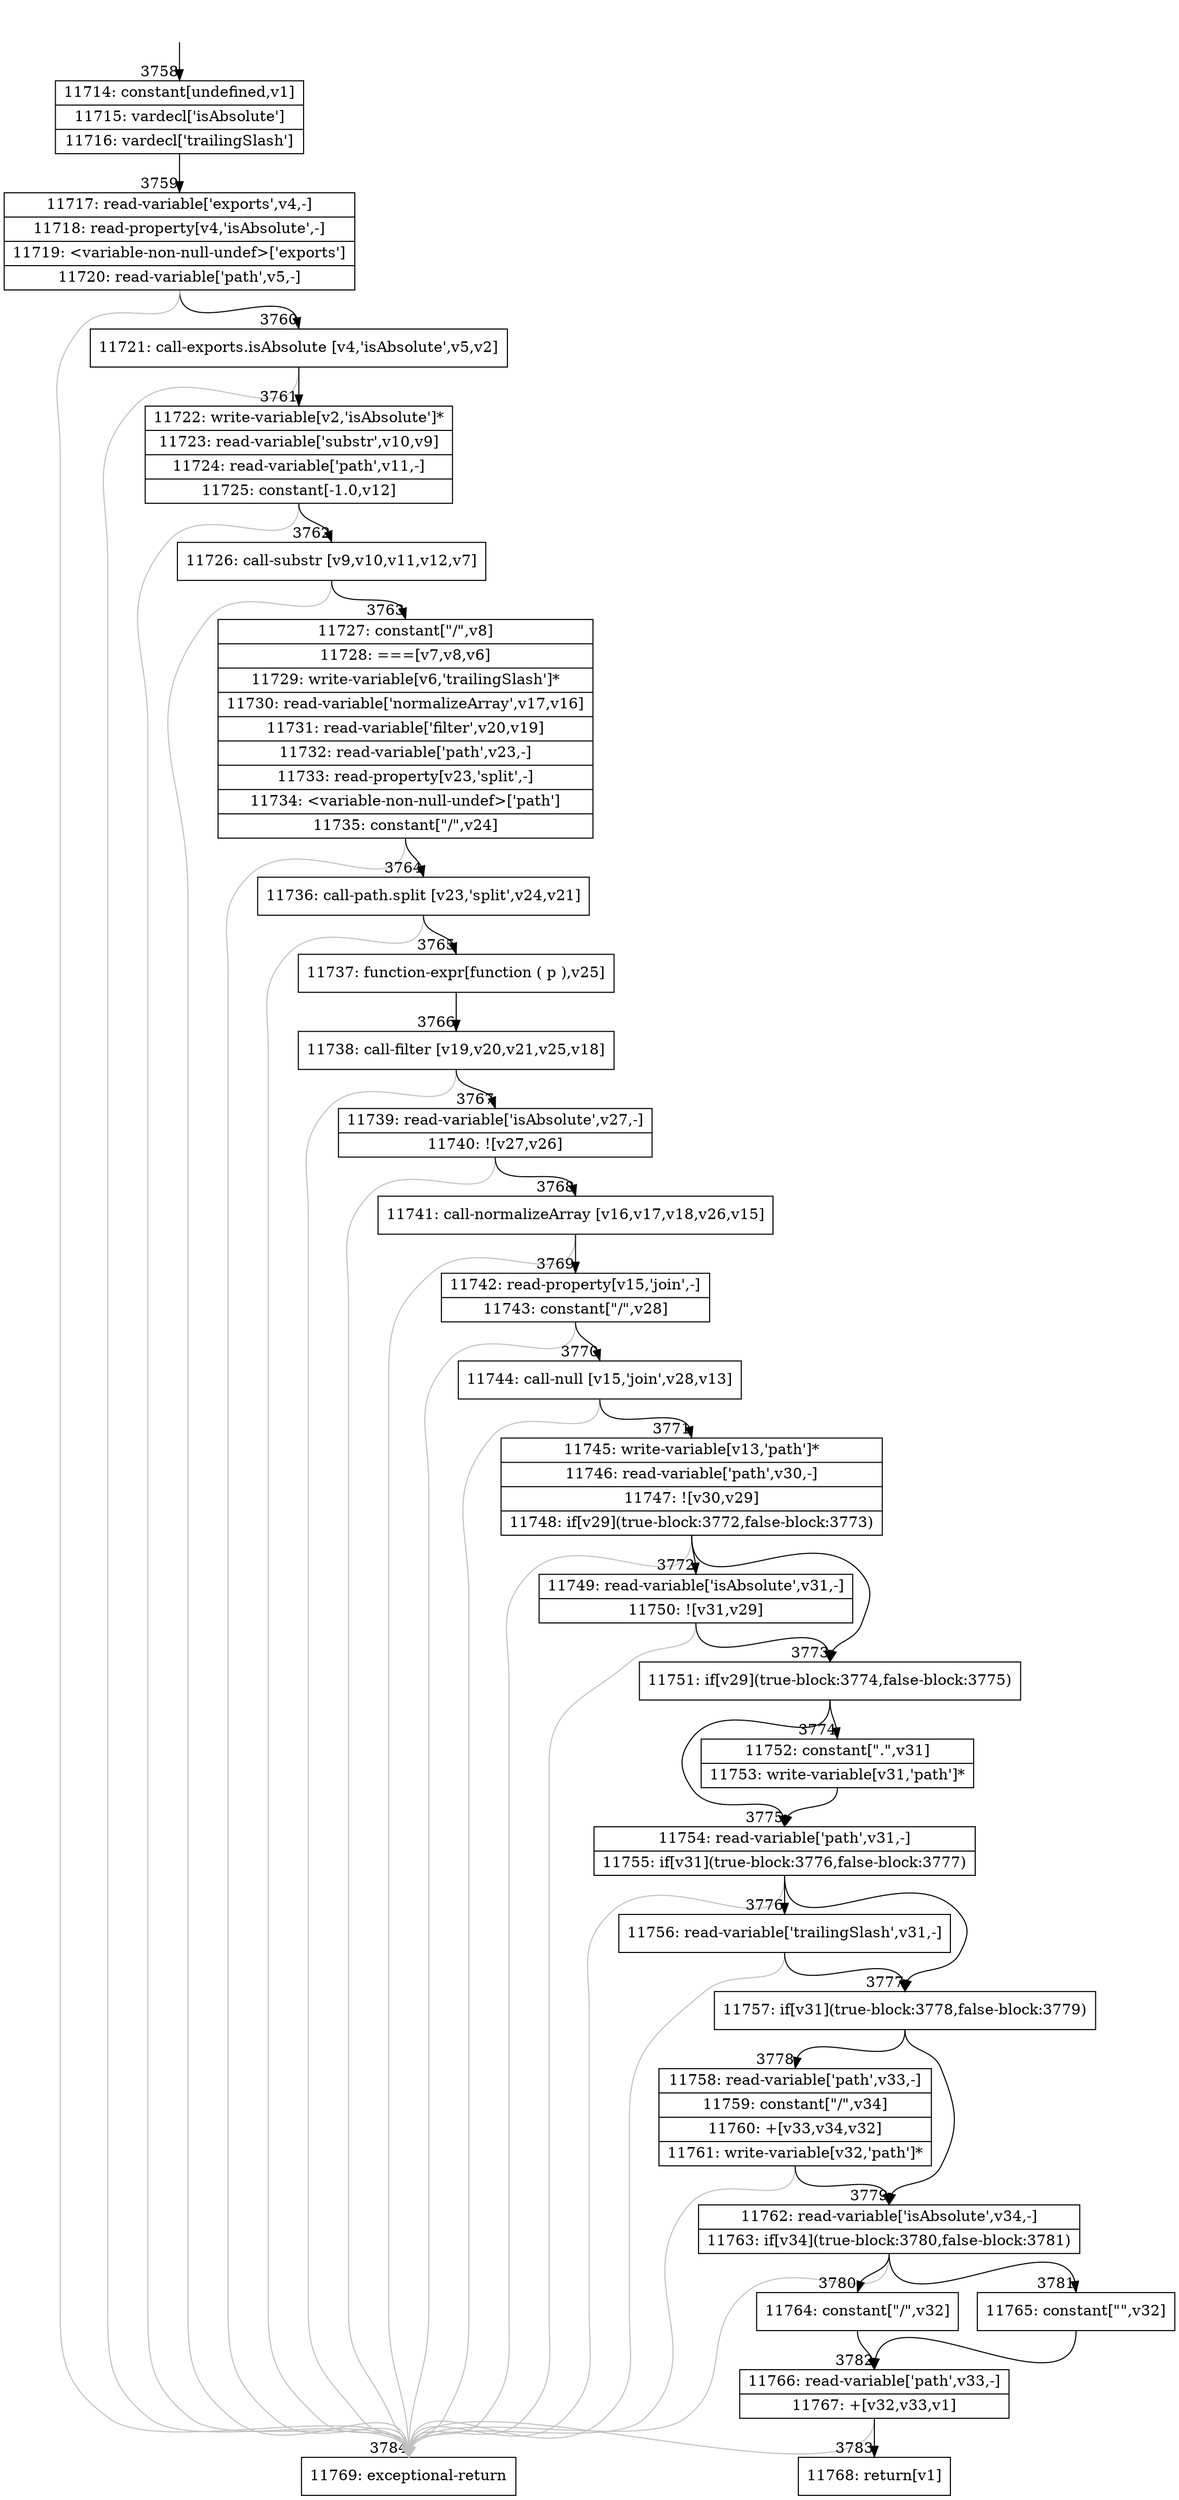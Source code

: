 digraph {
rankdir="TD"
BB_entry218[shape=none,label=""];
BB_entry218 -> BB3758 [tailport=s, headport=n, headlabel="    3758"]
BB3758 [shape=record label="{11714: constant[undefined,v1]|11715: vardecl['isAbsolute']|11716: vardecl['trailingSlash']}" ] 
BB3758 -> BB3759 [tailport=s, headport=n, headlabel="      3759"]
BB3759 [shape=record label="{11717: read-variable['exports',v4,-]|11718: read-property[v4,'isAbsolute',-]|11719: \<variable-non-null-undef\>['exports']|11720: read-variable['path',v5,-]}" ] 
BB3759 -> BB3760 [tailport=s, headport=n, headlabel="      3760"]
BB3759 -> BB3784 [tailport=s, headport=n, color=gray, headlabel="      3784"]
BB3760 [shape=record label="{11721: call-exports.isAbsolute [v4,'isAbsolute',v5,v2]}" ] 
BB3760 -> BB3761 [tailport=s, headport=n, headlabel="      3761"]
BB3760 -> BB3784 [tailport=s, headport=n, color=gray]
BB3761 [shape=record label="{11722: write-variable[v2,'isAbsolute']*|11723: read-variable['substr',v10,v9]|11724: read-variable['path',v11,-]|11725: constant[-1.0,v12]}" ] 
BB3761 -> BB3762 [tailport=s, headport=n, headlabel="      3762"]
BB3761 -> BB3784 [tailport=s, headport=n, color=gray]
BB3762 [shape=record label="{11726: call-substr [v9,v10,v11,v12,v7]}" ] 
BB3762 -> BB3763 [tailport=s, headport=n, headlabel="      3763"]
BB3762 -> BB3784 [tailport=s, headport=n, color=gray]
BB3763 [shape=record label="{11727: constant[\"/\",v8]|11728: ===[v7,v8,v6]|11729: write-variable[v6,'trailingSlash']*|11730: read-variable['normalizeArray',v17,v16]|11731: read-variable['filter',v20,v19]|11732: read-variable['path',v23,-]|11733: read-property[v23,'split',-]|11734: \<variable-non-null-undef\>['path']|11735: constant[\"/\",v24]}" ] 
BB3763 -> BB3764 [tailport=s, headport=n, headlabel="      3764"]
BB3763 -> BB3784 [tailport=s, headport=n, color=gray]
BB3764 [shape=record label="{11736: call-path.split [v23,'split',v24,v21]}" ] 
BB3764 -> BB3765 [tailport=s, headport=n, headlabel="      3765"]
BB3764 -> BB3784 [tailport=s, headport=n, color=gray]
BB3765 [shape=record label="{11737: function-expr[function ( p ),v25]}" ] 
BB3765 -> BB3766 [tailport=s, headport=n, headlabel="      3766"]
BB3766 [shape=record label="{11738: call-filter [v19,v20,v21,v25,v18]}" ] 
BB3766 -> BB3767 [tailport=s, headport=n, headlabel="      3767"]
BB3766 -> BB3784 [tailport=s, headport=n, color=gray]
BB3767 [shape=record label="{11739: read-variable['isAbsolute',v27,-]|11740: ![v27,v26]}" ] 
BB3767 -> BB3768 [tailport=s, headport=n, headlabel="      3768"]
BB3767 -> BB3784 [tailport=s, headport=n, color=gray]
BB3768 [shape=record label="{11741: call-normalizeArray [v16,v17,v18,v26,v15]}" ] 
BB3768 -> BB3769 [tailport=s, headport=n, headlabel="      3769"]
BB3768 -> BB3784 [tailport=s, headport=n, color=gray]
BB3769 [shape=record label="{11742: read-property[v15,'join',-]|11743: constant[\"/\",v28]}" ] 
BB3769 -> BB3770 [tailport=s, headport=n, headlabel="      3770"]
BB3769 -> BB3784 [tailport=s, headport=n, color=gray]
BB3770 [shape=record label="{11744: call-null [v15,'join',v28,v13]}" ] 
BB3770 -> BB3771 [tailport=s, headport=n, headlabel="      3771"]
BB3770 -> BB3784 [tailport=s, headport=n, color=gray]
BB3771 [shape=record label="{11745: write-variable[v13,'path']*|11746: read-variable['path',v30,-]|11747: ![v30,v29]|11748: if[v29](true-block:3772,false-block:3773)}" ] 
BB3771 -> BB3773 [tailport=s, headport=n, headlabel="      3773"]
BB3771 -> BB3772 [tailport=s, headport=n, headlabel="      3772"]
BB3771 -> BB3784 [tailport=s, headport=n, color=gray]
BB3772 [shape=record label="{11749: read-variable['isAbsolute',v31,-]|11750: ![v31,v29]}" ] 
BB3772 -> BB3773 [tailport=s, headport=n]
BB3772 -> BB3784 [tailport=s, headport=n, color=gray]
BB3773 [shape=record label="{11751: if[v29](true-block:3774,false-block:3775)}" ] 
BB3773 -> BB3774 [tailport=s, headport=n, headlabel="      3774"]
BB3773 -> BB3775 [tailport=s, headport=n, headlabel="      3775"]
BB3774 [shape=record label="{11752: constant[\".\",v31]|11753: write-variable[v31,'path']*}" ] 
BB3774 -> BB3775 [tailport=s, headport=n]
BB3775 [shape=record label="{11754: read-variable['path',v31,-]|11755: if[v31](true-block:3776,false-block:3777)}" ] 
BB3775 -> BB3777 [tailport=s, headport=n, headlabel="      3777"]
BB3775 -> BB3776 [tailport=s, headport=n, headlabel="      3776"]
BB3775 -> BB3784 [tailport=s, headport=n, color=gray]
BB3776 [shape=record label="{11756: read-variable['trailingSlash',v31,-]}" ] 
BB3776 -> BB3777 [tailport=s, headport=n]
BB3776 -> BB3784 [tailport=s, headport=n, color=gray]
BB3777 [shape=record label="{11757: if[v31](true-block:3778,false-block:3779)}" ] 
BB3777 -> BB3778 [tailport=s, headport=n, headlabel="      3778"]
BB3777 -> BB3779 [tailport=s, headport=n, headlabel="      3779"]
BB3778 [shape=record label="{11758: read-variable['path',v33,-]|11759: constant[\"/\",v34]|11760: +[v33,v34,v32]|11761: write-variable[v32,'path']*}" ] 
BB3778 -> BB3779 [tailport=s, headport=n]
BB3778 -> BB3784 [tailport=s, headport=n, color=gray]
BB3779 [shape=record label="{11762: read-variable['isAbsolute',v34,-]|11763: if[v34](true-block:3780,false-block:3781)}" ] 
BB3779 -> BB3780 [tailport=s, headport=n, headlabel="      3780"]
BB3779 -> BB3781 [tailport=s, headport=n, headlabel="      3781"]
BB3779 -> BB3784 [tailport=s, headport=n, color=gray]
BB3780 [shape=record label="{11764: constant[\"/\",v32]}" ] 
BB3780 -> BB3782 [tailport=s, headport=n, headlabel="      3782"]
BB3781 [shape=record label="{11765: constant[\"\",v32]}" ] 
BB3781 -> BB3782 [tailport=s, headport=n]
BB3782 [shape=record label="{11766: read-variable['path',v33,-]|11767: +[v32,v33,v1]}" ] 
BB3782 -> BB3783 [tailport=s, headport=n, headlabel="      3783"]
BB3782 -> BB3784 [tailport=s, headport=n, color=gray]
BB3783 [shape=record label="{11768: return[v1]}" ] 
BB3784 [shape=record label="{11769: exceptional-return}" ] 
//#$~ 3970
}
